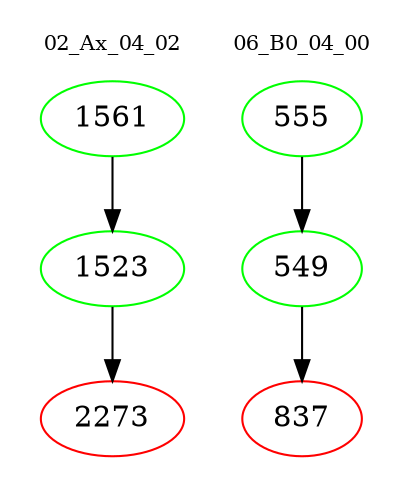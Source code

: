 digraph{
subgraph cluster_0 {
color = white
label = "02_Ax_04_02";
fontsize=10;
T0_1561 [label="1561", color="green"]
T0_1561 -> T0_1523 [color="black"]
T0_1523 [label="1523", color="green"]
T0_1523 -> T0_2273 [color="black"]
T0_2273 [label="2273", color="red"]
}
subgraph cluster_1 {
color = white
label = "06_B0_04_00";
fontsize=10;
T1_555 [label="555", color="green"]
T1_555 -> T1_549 [color="black"]
T1_549 [label="549", color="green"]
T1_549 -> T1_837 [color="black"]
T1_837 [label="837", color="red"]
}
}
